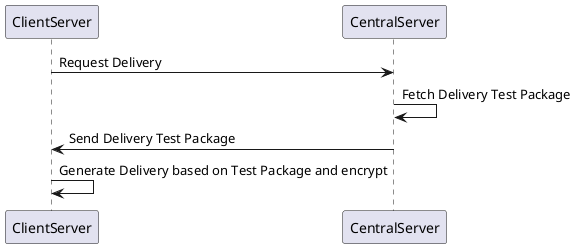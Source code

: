 @startuml
ClientServer -> CentralServer: Request Delivery
CentralServer -> CentralServer: Fetch Delivery Test Package
CentralServer -> ClientServer: Send Delivery Test Package
ClientServer -> ClientServer: Generate Delivery based on Test Package and encrypt
@enduml
